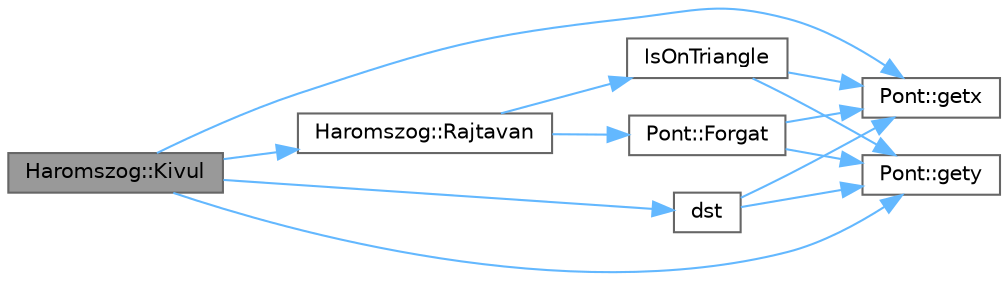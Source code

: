 digraph "Haromszog::Kivul"
{
 // LATEX_PDF_SIZE
  bgcolor="transparent";
  edge [fontname=Helvetica,fontsize=10,labelfontname=Helvetica,labelfontsize=10];
  node [fontname=Helvetica,fontsize=10,shape=box,height=0.2,width=0.4];
  rankdir="LR";
  Node1 [id="Node000001",label="Haromszog::Kivul",height=0.2,width=0.4,color="gray40", fillcolor="grey60", style="filled", fontcolor="black",tooltip="Haromszog Kivul függvény. Eldönti, hogy a háromszög kívül van-e egy adott sugarú, origo középpontú kö..."];
  Node1 -> Node2 [id="edge37_Node000001_Node000002",color="steelblue1",style="solid",tooltip=" "];
  Node2 [id="Node000002",label="dst",height=0.2,width=0.4,color="grey40", fillcolor="white", style="filled",URL="$pont_8cpp.html#aca2e599648455a1f472dae8888f68663",tooltip="két pont közötti távolság számító függvény."];
  Node2 -> Node3 [id="edge38_Node000002_Node000003",color="steelblue1",style="solid",tooltip=" "];
  Node3 [id="Node000003",label="Pont::getx",height=0.2,width=0.4,color="grey40", fillcolor="white", style="filled",URL="$class_pont.html#ac29939bcb81bfe2514c9c07358aae198",tooltip="Pont osztály x koordinátájának lekérdezése."];
  Node2 -> Node4 [id="edge39_Node000002_Node000004",color="steelblue1",style="solid",tooltip=" "];
  Node4 [id="Node000004",label="Pont::gety",height=0.2,width=0.4,color="grey40", fillcolor="white", style="filled",URL="$class_pont.html#afd7e7acb77de335b8359a8c2c8ef6f8b",tooltip="Pont osztály y koordinátájának lekérdezése."];
  Node1 -> Node3 [id="edge40_Node000001_Node000003",color="steelblue1",style="solid",tooltip=" "];
  Node1 -> Node4 [id="edge41_Node000001_Node000004",color="steelblue1",style="solid",tooltip=" "];
  Node1 -> Node5 [id="edge42_Node000001_Node000005",color="steelblue1",style="solid",tooltip=" "];
  Node5 [id="Node000005",label="Haromszog::Rajtavan",height=0.2,width=0.4,color="grey40", fillcolor="white", style="filled",URL="$class_haromszog.html#adcfb90053414b3c447f83c2c9be07f18",tooltip="Haromszog Rajtavan függvény. A függvény eldönti, hogy egy pont rajta van-e a háromszögön."];
  Node5 -> Node6 [id="edge43_Node000005_Node000006",color="steelblue1",style="solid",tooltip=" "];
  Node6 [id="Node000006",label="Pont::Forgat",height=0.2,width=0.4,color="grey40", fillcolor="white", style="filled",URL="$class_pont.html#a0398427978c0f4bccc6aaf28d22b20d0",tooltip="Pont osztály forgató metódusa."];
  Node6 -> Node3 [id="edge44_Node000006_Node000003",color="steelblue1",style="solid",tooltip=" "];
  Node6 -> Node4 [id="edge45_Node000006_Node000004",color="steelblue1",style="solid",tooltip=" "];
  Node5 -> Node7 [id="edge46_Node000005_Node000007",color="steelblue1",style="solid",tooltip=" "];
  Node7 [id="Node000007",label="IsOnTriangle",height=0.2,width=0.4,color="grey40", fillcolor="white", style="filled",URL="$sikidom_8cpp.html#a37c73802cfd0bcaa90cb3b858d2a339a",tooltip="IsOnTriangle függvény. A függvény eldönti, hogy egy pont rajta van-e egy háromszögön."];
  Node7 -> Node3 [id="edge47_Node000007_Node000003",color="steelblue1",style="solid",tooltip=" "];
  Node7 -> Node4 [id="edge48_Node000007_Node000004",color="steelblue1",style="solid",tooltip=" "];
}
